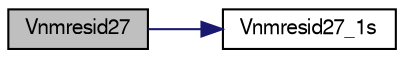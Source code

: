 digraph G
{
  edge [fontname="FreeSans",fontsize="10",labelfontname="FreeSans",labelfontsize="10"];
  node [fontname="FreeSans",fontsize="10",shape=record];
  rankdir=LR;
  Node1 [label="Vnmresid27",height=0.2,width=0.4,color="black", fillcolor="grey75", style="filled" fontcolor="black"];
  Node1 -> Node2 [color="midnightblue",fontsize="10",style="solid",fontname="FreeSans"];
  Node2 [label="Vnmresid27_1s",height=0.2,width=0.4,color="black", fillcolor="white", style="filled",URL="$matvecd_8h.html#af89b44986cf76cff366cda7a3b3c8944"];
}
